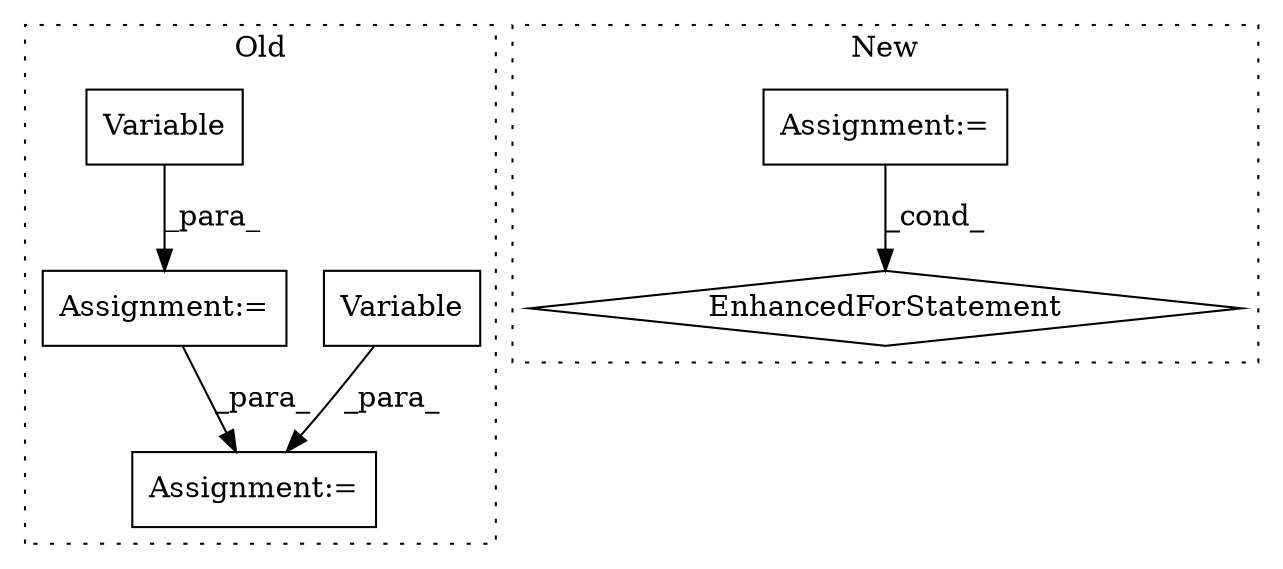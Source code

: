 digraph G {
subgraph cluster0 {
1 [label="Variable" a="32" s="3341,3373" l="9,1" shape="box"];
3 [label="Assignment:=" a="7" s="3483" l="1" shape="box"];
5 [label="Assignment:=" a="7" s="3388" l="1" shape="box"];
6 [label="Variable" a="32" s="3389,3421" l="9,1" shape="box"];
label = "Old";
style="dotted";
}
subgraph cluster1 {
2 [label="EnhancedForStatement" a="70" s="1691,1767" l="53,2" shape="diamond"];
4 [label="Assignment:=" a="7" s="1691,1767" l="53,2" shape="box"];
label = "New";
style="dotted";
}
1 -> 3 [label="_para_"];
4 -> 2 [label="_cond_"];
5 -> 3 [label="_para_"];
6 -> 5 [label="_para_"];
}